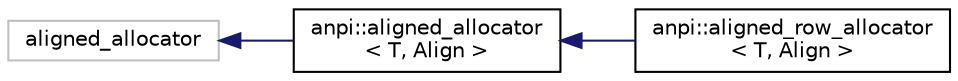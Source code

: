 digraph "Representación gráfica de la clase"
{
  edge [fontname="Helvetica",fontsize="10",labelfontname="Helvetica",labelfontsize="10"];
  node [fontname="Helvetica",fontsize="10",shape=record];
  rankdir="LR";
  Node27 [label="aligned_allocator",height=0.2,width=0.4,color="grey75", fillcolor="white", style="filled"];
  Node27 -> Node0 [dir="back",color="midnightblue",fontsize="10",style="solid",fontname="Helvetica"];
  Node0 [label="anpi::aligned_allocator\l\< T, Align \>",height=0.2,width=0.4,color="black", fillcolor="white", style="filled",URL="$d4/d2f/classanpi_1_1aligned__allocator.html"];
  Node0 -> Node1 [dir="back",color="midnightblue",fontsize="10",style="solid",fontname="Helvetica"];
  Node1 [label="anpi::aligned_row_allocator\l\< T, Align \>",height=0.2,width=0.4,color="black", fillcolor="white", style="filled",URL="$d4/df0/classanpi_1_1aligned__row__allocator.html"];
}
